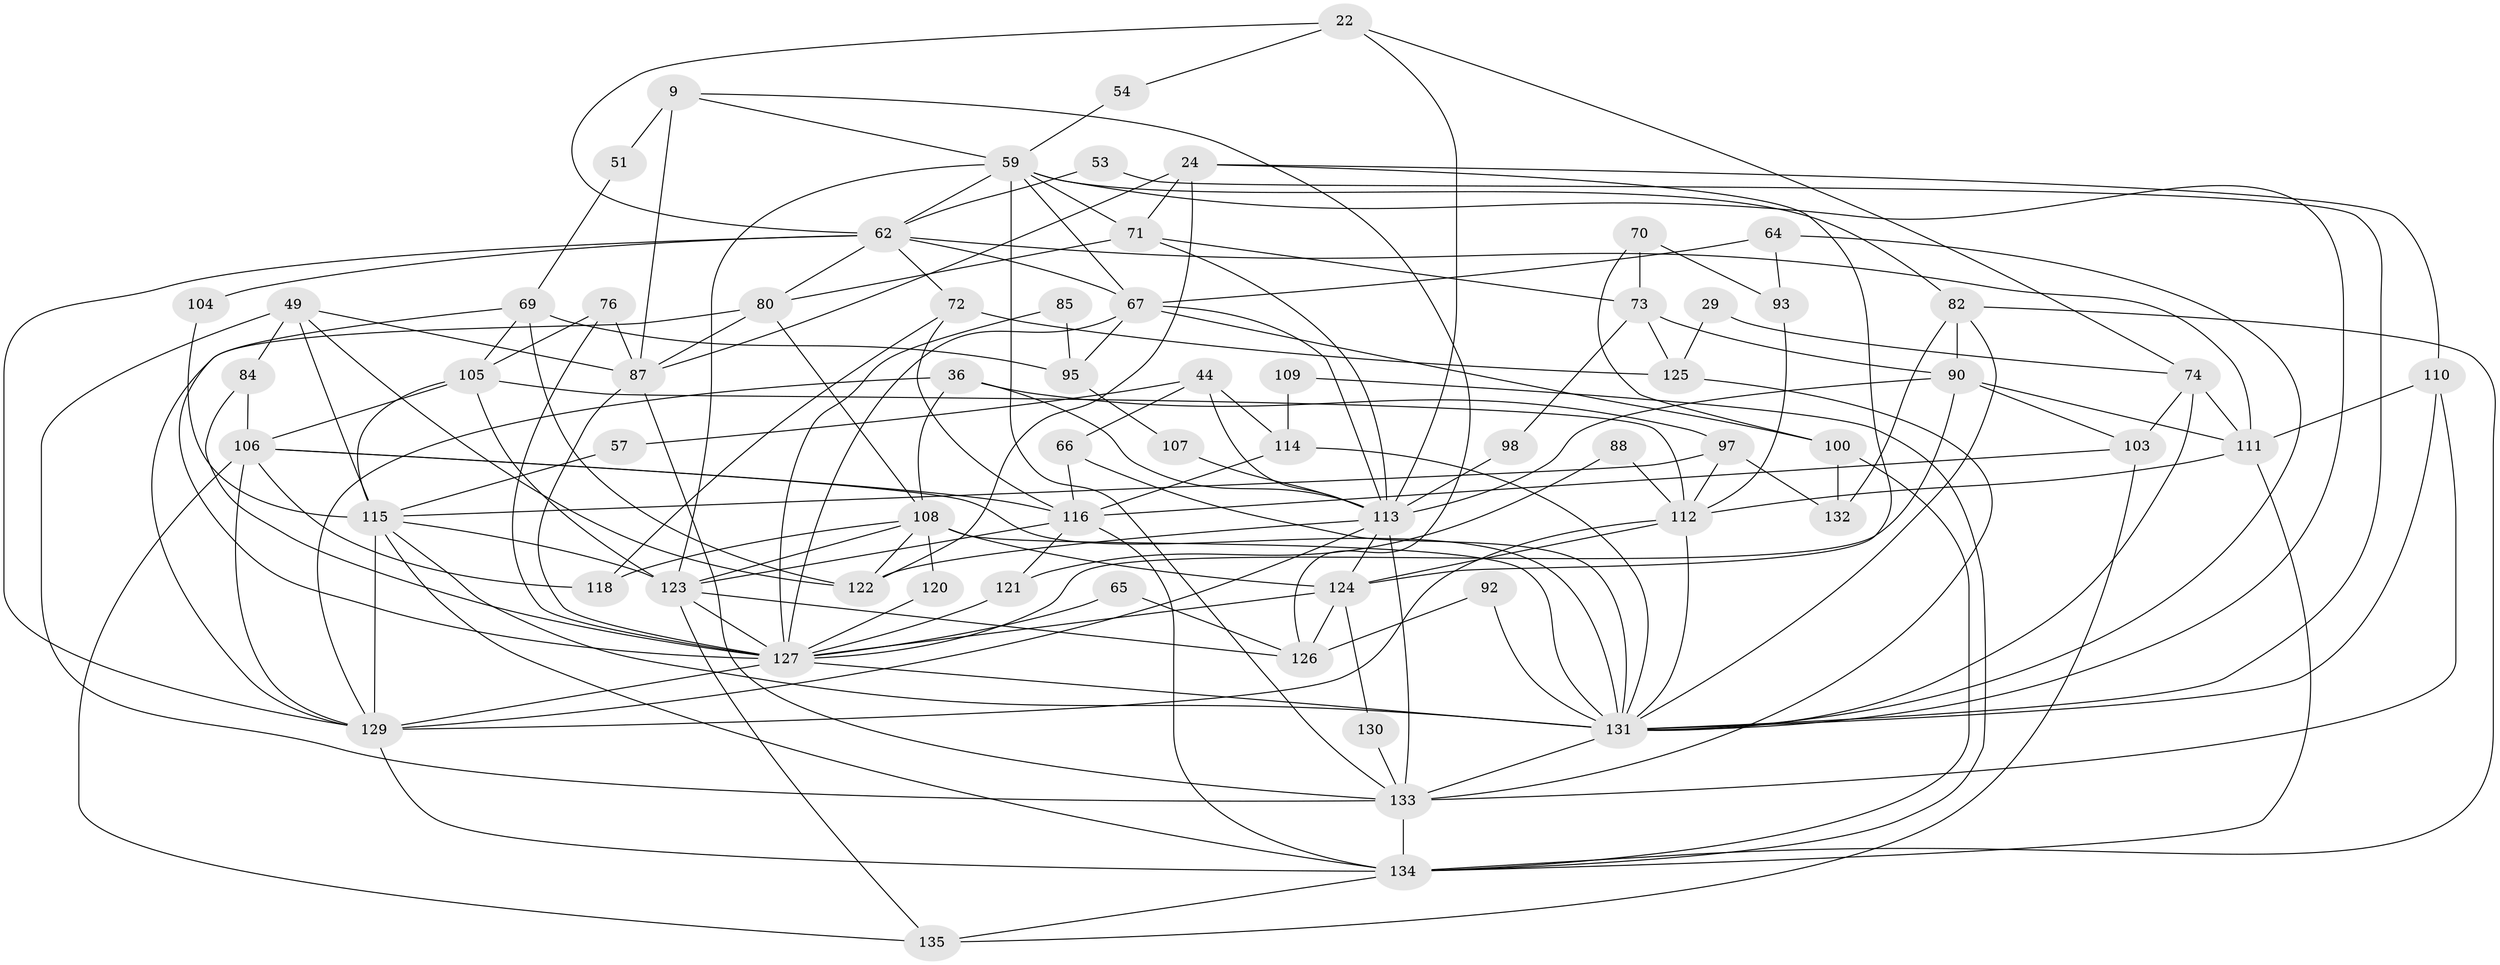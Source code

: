 // original degree distribution, {4: 0.24444444444444444, 6: 0.1111111111111111, 5: 0.17037037037037037, 2: 0.17037037037037037, 7: 0.044444444444444446, 3: 0.24444444444444444, 8: 0.014814814814814815}
// Generated by graph-tools (version 1.1) at 2025/51/03/09/25 04:51:02]
// undirected, 67 vertices, 166 edges
graph export_dot {
graph [start="1"]
  node [color=gray90,style=filled];
  9;
  22;
  24;
  29;
  36;
  44;
  49;
  51 [super="+39"];
  53;
  54;
  57;
  59 [super="+28"];
  62 [super="+2"];
  64;
  65;
  66;
  67 [super="+46"];
  69;
  70;
  71;
  72;
  73;
  74;
  76 [super="+41"];
  80 [super="+38"];
  82 [super="+23"];
  84 [super="+78"];
  85;
  87 [super="+4+7+45"];
  88;
  90 [super="+32"];
  92;
  93;
  95;
  97;
  98;
  100 [super="+81"];
  103;
  104;
  105 [super="+75"];
  106 [super="+8+61"];
  107;
  108 [super="+31"];
  109;
  110;
  111 [super="+83"];
  112 [super="+101"];
  113 [super="+96+99+79"];
  114;
  115 [super="+15+58"];
  116 [super="+50+91+102"];
  118;
  120 [super="+47"];
  121;
  122 [super="+17"];
  123 [super="+119"];
  124 [super="+94"];
  125;
  126;
  127 [super="+3+26+56+42"];
  129 [super="+18+14+55"];
  130;
  131 [super="+13+117+89"];
  132;
  133 [super="+128"];
  134 [super="+12+35+86"];
  135;
  9 -- 126;
  9 -- 51 [weight=2];
  9 -- 87;
  9 -- 59;
  22 -- 54;
  22 -- 74;
  22 -- 62;
  22 -- 113;
  24 -- 71;
  24 -- 110;
  24 -- 124;
  24 -- 87;
  24 -- 122;
  29 -- 74;
  29 -- 125;
  36 -- 108;
  36 -- 97;
  36 -- 129;
  36 -- 113;
  44 -- 66;
  44 -- 57;
  44 -- 114;
  44 -- 113;
  49 -- 115;
  49 -- 84 [weight=2];
  49 -- 133;
  49 -- 87;
  49 -- 122;
  51 -- 69;
  53 -- 62;
  53 -- 131;
  54 -- 59;
  57 -- 115;
  59 -- 62 [weight=2];
  59 -- 123 [weight=3];
  59 -- 67;
  59 -- 133 [weight=2];
  59 -- 71;
  59 -- 82;
  59 -- 131;
  62 -- 104;
  62 -- 80;
  62 -- 72;
  62 -- 129;
  62 -- 67 [weight=2];
  62 -- 111;
  64 -- 93;
  64 -- 67;
  64 -- 131;
  65 -- 126;
  65 -- 127;
  66 -- 116;
  66 -- 131;
  67 -- 95;
  67 -- 113 [weight=2];
  67 -- 127;
  67 -- 100;
  69 -- 95;
  69 -- 105;
  69 -- 122;
  69 -- 127;
  70 -- 100;
  70 -- 73;
  70 -- 93;
  71 -- 73;
  71 -- 80;
  71 -- 113;
  72 -- 118;
  72 -- 125;
  72 -- 116;
  73 -- 98;
  73 -- 125;
  73 -- 90;
  74 -- 111;
  74 -- 103;
  74 -- 131;
  76 -- 87 [weight=2];
  76 -- 105;
  76 -- 127;
  80 -- 108;
  80 -- 129;
  80 -- 87;
  82 -- 90;
  82 -- 132;
  82 -- 134;
  82 -- 131;
  84 -- 106;
  84 -- 127;
  85 -- 95;
  85 -- 127;
  87 -- 127;
  87 -- 133;
  88 -- 121;
  88 -- 112;
  90 -- 111;
  90 -- 113;
  90 -- 103;
  90 -- 127;
  92 -- 126;
  92 -- 131;
  93 -- 112;
  95 -- 107;
  97 -- 132;
  97 -- 112;
  97 -- 115;
  98 -- 113;
  100 -- 132;
  100 -- 134 [weight=2];
  103 -- 135;
  103 -- 116;
  104 -- 115;
  105 -- 112 [weight=2];
  105 -- 106;
  105 -- 115 [weight=3];
  105 -- 123;
  106 -- 118;
  106 -- 135;
  106 -- 129 [weight=2];
  106 -- 131 [weight=2];
  106 -- 116;
  107 -- 113;
  108 -- 120 [weight=3];
  108 -- 122;
  108 -- 124;
  108 -- 131 [weight=2];
  108 -- 118;
  108 -- 123;
  109 -- 114;
  109 -- 134;
  110 -- 133;
  110 -- 111;
  110 -- 131;
  111 -- 112;
  111 -- 134 [weight=2];
  112 -- 129 [weight=2];
  112 -- 124 [weight=2];
  112 -- 131;
  113 -- 122;
  113 -- 124;
  113 -- 129;
  113 -- 133 [weight=3];
  114 -- 116;
  114 -- 131;
  115 -- 134 [weight=2];
  115 -- 129 [weight=2];
  115 -- 123;
  115 -- 131;
  116 -- 121;
  116 -- 134 [weight=3];
  116 -- 123 [weight=3];
  120 -- 127;
  121 -- 127;
  123 -- 135;
  123 -- 126;
  123 -- 127;
  124 -- 127 [weight=2];
  124 -- 130;
  124 -- 126;
  125 -- 133;
  127 -- 129 [weight=4];
  127 -- 131;
  129 -- 134;
  130 -- 133;
  131 -- 133;
  133 -- 134 [weight=2];
  134 -- 135;
}
